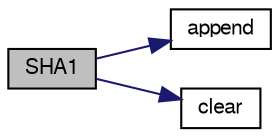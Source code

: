 digraph "SHA1"
{
  bgcolor="transparent";
  edge [fontname="FreeSans",fontsize="10",labelfontname="FreeSans",labelfontsize="10"];
  node [fontname="FreeSans",fontsize="10",shape=record];
  rankdir="LR";
  Node3 [label="SHA1",height=0.2,width=0.4,color="black", fillcolor="grey75", style="filled", fontcolor="black"];
  Node3 -> Node4 [color="midnightblue",fontsize="10",style="solid",fontname="FreeSans"];
  Node4 [label="append",height=0.2,width=0.4,color="black",URL="$a27734.html#a10531cf40950199897efd6f27beb813f",tooltip="Append data for processing. "];
  Node3 -> Node5 [color="midnightblue",fontsize="10",style="solid",fontname="FreeSans"];
  Node5 [label="clear",height=0.2,width=0.4,color="black",URL="$a27734.html#ac8bb3912a3ce86b15842e79d0b421204",tooltip="Reset the hashed data before appending more. "];
}
